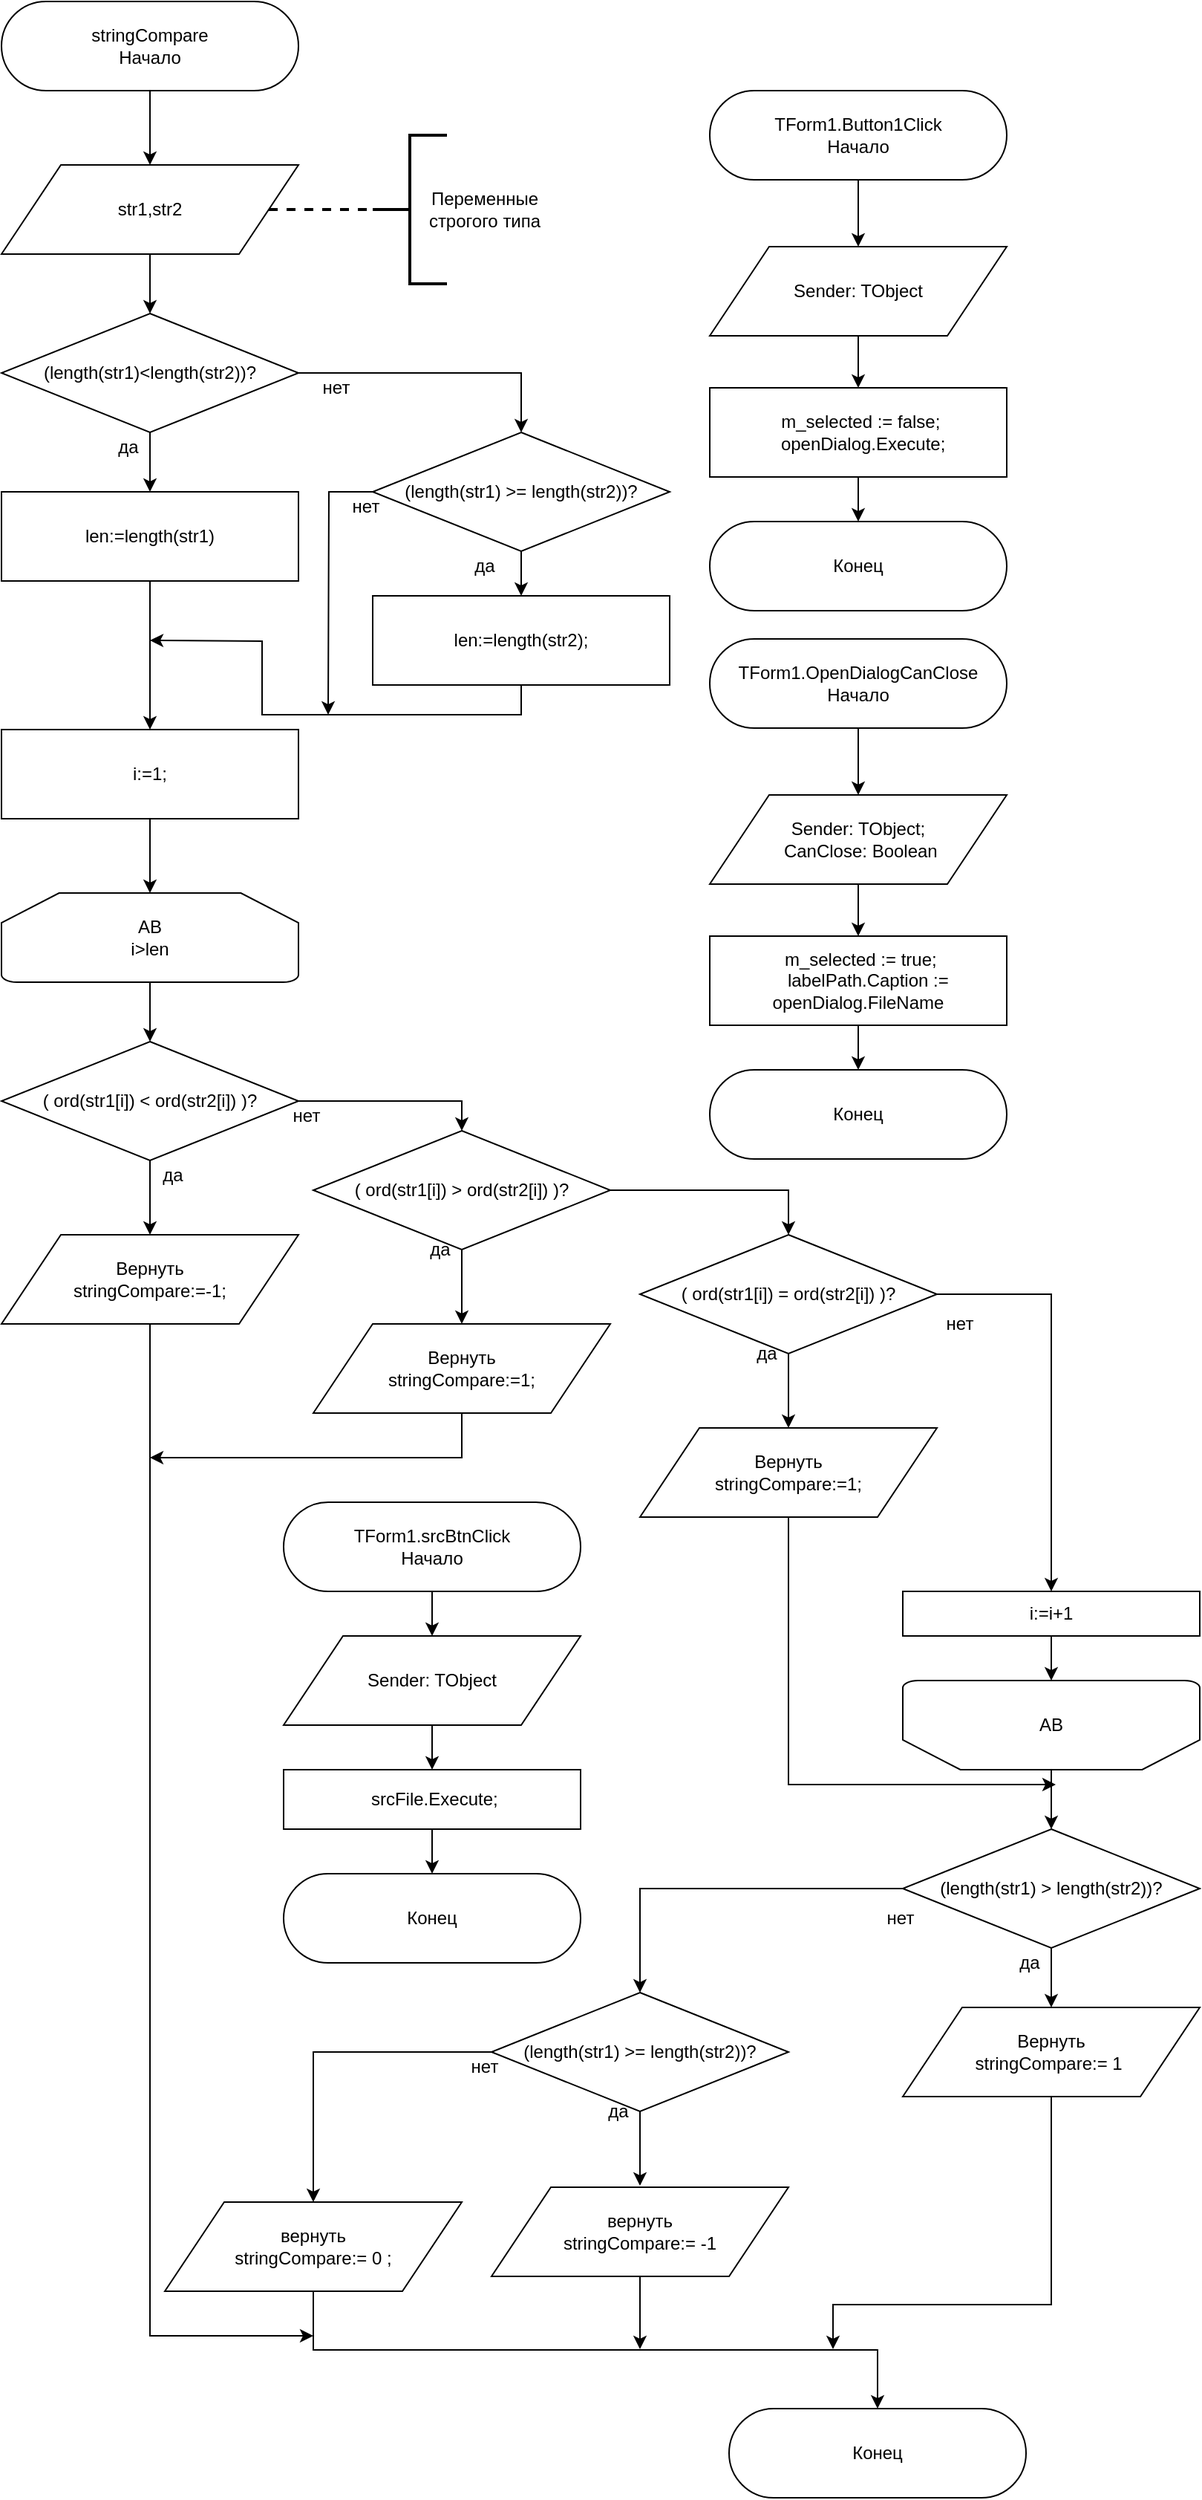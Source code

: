 <mxfile version="13.3.0" type="device"><diagram id="D-XWsW77m2gYFhPs2woJ" name="Страница 1"><mxGraphModel dx="853" dy="787" grid="1" gridSize="10" guides="1" tooltips="1" connect="1" arrows="1" fold="1" page="1" pageScale="1" pageWidth="827" pageHeight="1169" math="0" shadow="0"><root><mxCell id="0"/><mxCell id="1" parent="0"/><mxCell id="MYVQwwht-gomdJChX6DZ-1" style="edgeStyle=orthogonalEdgeStyle;rounded=0;orthogonalLoop=1;jettySize=auto;html=1;exitX=0.5;exitY=1;exitDx=0;exitDy=0;" edge="1" parent="1" source="MYVQwwht-gomdJChX6DZ-2" target="MYVQwwht-gomdJChX6DZ-5"><mxGeometry relative="1" as="geometry"/></mxCell><mxCell id="MYVQwwht-gomdJChX6DZ-2" value="stringCompare&lt;br&gt;Начало" style="rounded=1;whiteSpace=wrap;html=1;strokeWidth=1;arcSize=50;" vertex="1" parent="1"><mxGeometry x="170" y="390" width="200" height="60" as="geometry"/></mxCell><mxCell id="MYVQwwht-gomdJChX6DZ-3" style="edgeStyle=orthogonalEdgeStyle;rounded=0;orthogonalLoop=1;jettySize=auto;html=1;exitX=1;exitY=0.5;exitDx=0;exitDy=0;entryX=0;entryY=0.5;entryDx=0;entryDy=0;entryPerimeter=0;dashed=1;startArrow=none;startFill=0;endArrow=none;endFill=0;strokeWidth=2;" edge="1" parent="1" source="MYVQwwht-gomdJChX6DZ-5" target="MYVQwwht-gomdJChX6DZ-6"><mxGeometry relative="1" as="geometry"/></mxCell><mxCell id="MYVQwwht-gomdJChX6DZ-4" style="edgeStyle=orthogonalEdgeStyle;rounded=0;orthogonalLoop=1;jettySize=auto;html=1;exitX=0.5;exitY=1;exitDx=0;exitDy=0;startArrow=none;startFill=0;endArrow=classic;endFill=1;strokeWidth=1;" edge="1" parent="1" source="MYVQwwht-gomdJChX6DZ-5" target="MYVQwwht-gomdJChX6DZ-10"><mxGeometry relative="1" as="geometry"/></mxCell><mxCell id="MYVQwwht-gomdJChX6DZ-5" value="str1,str2" style="shape=parallelogram;perimeter=parallelogramPerimeter;whiteSpace=wrap;html=1;strokeWidth=1;" vertex="1" parent="1"><mxGeometry x="170" y="500" width="200" height="60" as="geometry"/></mxCell><mxCell id="MYVQwwht-gomdJChX6DZ-6" value="" style="strokeWidth=2;html=1;shape=mxgraph.flowchart.annotation_2;align=left;labelPosition=right;pointerEvents=1;" vertex="1" parent="1"><mxGeometry x="420" y="480" width="50" height="100" as="geometry"/></mxCell><mxCell id="MYVQwwht-gomdJChX6DZ-7" value="Переменные &lt;br&gt;строгого типа" style="text;html=1;align=center;verticalAlign=middle;resizable=0;points=[];autosize=1;" vertex="1" parent="1"><mxGeometry x="450" y="515" width="90" height="30" as="geometry"/></mxCell><mxCell id="MYVQwwht-gomdJChX6DZ-8" style="edgeStyle=orthogonalEdgeStyle;rounded=0;orthogonalLoop=1;jettySize=auto;html=1;exitX=1;exitY=0.5;exitDx=0;exitDy=0;entryX=0.5;entryY=0;entryDx=0;entryDy=0;startArrow=none;startFill=0;endArrow=classic;endFill=1;strokeWidth=1;" edge="1" parent="1" source="MYVQwwht-gomdJChX6DZ-10" target="MYVQwwht-gomdJChX6DZ-13"><mxGeometry relative="1" as="geometry"/></mxCell><mxCell id="MYVQwwht-gomdJChX6DZ-9" style="edgeStyle=orthogonalEdgeStyle;rounded=0;orthogonalLoop=1;jettySize=auto;html=1;exitX=0.5;exitY=1;exitDx=0;exitDy=0;startArrow=none;startFill=0;endArrow=classic;endFill=1;strokeWidth=1;" edge="1" parent="1" source="MYVQwwht-gomdJChX6DZ-10" target="MYVQwwht-gomdJChX6DZ-16"><mxGeometry relative="1" as="geometry"/></mxCell><mxCell id="MYVQwwht-gomdJChX6DZ-10" value="(length(str1)&amp;lt;length(str2))?" style="rhombus;whiteSpace=wrap;html=1;strokeWidth=1;" vertex="1" parent="1"><mxGeometry x="170" y="600" width="200" height="80" as="geometry"/></mxCell><mxCell id="MYVQwwht-gomdJChX6DZ-11" style="edgeStyle=orthogonalEdgeStyle;rounded=0;orthogonalLoop=1;jettySize=auto;html=1;exitX=0.5;exitY=1;exitDx=0;exitDy=0;startArrow=none;startFill=0;endArrow=classic;endFill=1;strokeWidth=1;" edge="1" parent="1" source="MYVQwwht-gomdJChX6DZ-13" target="MYVQwwht-gomdJChX6DZ-18"><mxGeometry relative="1" as="geometry"/></mxCell><mxCell id="MYVQwwht-gomdJChX6DZ-12" style="edgeStyle=orthogonalEdgeStyle;rounded=0;orthogonalLoop=1;jettySize=auto;html=1;exitX=0;exitY=0.5;exitDx=0;exitDy=0;startArrow=none;startFill=0;endArrow=classic;endFill=1;strokeWidth=1;" edge="1" parent="1" source="MYVQwwht-gomdJChX6DZ-13"><mxGeometry relative="1" as="geometry"><mxPoint x="390" y="870" as="targetPoint"/></mxGeometry></mxCell><mxCell id="MYVQwwht-gomdJChX6DZ-13" value="(length(str1) &amp;gt;= length(str2))?" style="rhombus;whiteSpace=wrap;html=1;strokeWidth=1;" vertex="1" parent="1"><mxGeometry x="420" y="680" width="200" height="80" as="geometry"/></mxCell><mxCell id="MYVQwwht-gomdJChX6DZ-14" value="нет" style="text;html=1;align=center;verticalAlign=middle;resizable=0;points=[];autosize=1;" vertex="1" parent="1"><mxGeometry x="380" y="640" width="30" height="20" as="geometry"/></mxCell><mxCell id="MYVQwwht-gomdJChX6DZ-15" style="edgeStyle=orthogonalEdgeStyle;rounded=0;orthogonalLoop=1;jettySize=auto;html=1;exitX=0.5;exitY=1;exitDx=0;exitDy=0;entryX=0.5;entryY=0;entryDx=0;entryDy=0;startArrow=none;startFill=0;endArrow=classic;endFill=1;strokeWidth=1;" edge="1" parent="1" source="MYVQwwht-gomdJChX6DZ-16" target="MYVQwwht-gomdJChX6DZ-22"><mxGeometry relative="1" as="geometry"/></mxCell><mxCell id="MYVQwwht-gomdJChX6DZ-16" value="len:=length(str1)" style="rounded=0;whiteSpace=wrap;html=1;strokeWidth=1;" vertex="1" parent="1"><mxGeometry x="170" y="720" width="200" height="60" as="geometry"/></mxCell><mxCell id="MYVQwwht-gomdJChX6DZ-17" style="edgeStyle=orthogonalEdgeStyle;rounded=0;orthogonalLoop=1;jettySize=auto;html=1;exitX=0.5;exitY=1;exitDx=0;exitDy=0;startArrow=none;startFill=0;endArrow=classic;endFill=1;strokeWidth=1;" edge="1" parent="1" source="MYVQwwht-gomdJChX6DZ-18"><mxGeometry relative="1" as="geometry"><mxPoint x="270" y="820" as="targetPoint"/></mxGeometry></mxCell><mxCell id="MYVQwwht-gomdJChX6DZ-18" value="len:=length(str2);" style="rounded=0;whiteSpace=wrap;html=1;strokeWidth=1;" vertex="1" parent="1"><mxGeometry x="420" y="790" width="200" height="60" as="geometry"/></mxCell><mxCell id="MYVQwwht-gomdJChX6DZ-19" value="да" style="text;html=1;align=center;verticalAlign=middle;resizable=0;points=[];autosize=1;" vertex="1" parent="1"><mxGeometry x="480" y="760" width="30" height="20" as="geometry"/></mxCell><mxCell id="MYVQwwht-gomdJChX6DZ-20" value="да" style="text;html=1;align=center;verticalAlign=middle;resizable=0;points=[];autosize=1;" vertex="1" parent="1"><mxGeometry x="240" y="680" width="30" height="20" as="geometry"/></mxCell><mxCell id="MYVQwwht-gomdJChX6DZ-21" style="edgeStyle=orthogonalEdgeStyle;rounded=0;orthogonalLoop=1;jettySize=auto;html=1;exitX=0.5;exitY=1;exitDx=0;exitDy=0;startArrow=none;startFill=0;endArrow=classic;endFill=1;strokeWidth=1;" edge="1" parent="1" source="MYVQwwht-gomdJChX6DZ-22" target="MYVQwwht-gomdJChX6DZ-24"><mxGeometry relative="1" as="geometry"/></mxCell><mxCell id="MYVQwwht-gomdJChX6DZ-22" value="i:=1;" style="rounded=0;whiteSpace=wrap;html=1;strokeWidth=1;" vertex="1" parent="1"><mxGeometry x="170" y="880" width="200" height="60" as="geometry"/></mxCell><mxCell id="MYVQwwht-gomdJChX6DZ-23" style="edgeStyle=orthogonalEdgeStyle;rounded=0;orthogonalLoop=1;jettySize=auto;html=1;exitX=0.5;exitY=1;exitDx=0;exitDy=0;exitPerimeter=0;startArrow=none;startFill=0;endArrow=classic;endFill=1;strokeWidth=1;" edge="1" parent="1" source="MYVQwwht-gomdJChX6DZ-24" target="MYVQwwht-gomdJChX6DZ-27"><mxGeometry relative="1" as="geometry"/></mxCell><mxCell id="MYVQwwht-gomdJChX6DZ-24" value="AB&lt;br&gt;i&amp;gt;len" style="strokeWidth=1;html=1;shape=mxgraph.flowchart.loop_limit;whiteSpace=wrap;" vertex="1" parent="1"><mxGeometry x="170" y="990" width="200" height="60" as="geometry"/></mxCell><mxCell id="MYVQwwht-gomdJChX6DZ-25" style="edgeStyle=orthogonalEdgeStyle;rounded=0;orthogonalLoop=1;jettySize=auto;html=1;exitX=0.5;exitY=1;exitDx=0;exitDy=0;startArrow=none;startFill=0;endArrow=classic;endFill=1;strokeWidth=1;entryX=0.5;entryY=0;entryDx=0;entryDy=0;" edge="1" parent="1" source="MYVQwwht-gomdJChX6DZ-27" target="MYVQwwht-gomdJChX6DZ-29"><mxGeometry relative="1" as="geometry"><mxPoint x="270" y="1220" as="targetPoint"/></mxGeometry></mxCell><mxCell id="MYVQwwht-gomdJChX6DZ-26" style="edgeStyle=orthogonalEdgeStyle;rounded=0;orthogonalLoop=1;jettySize=auto;html=1;exitX=1;exitY=0.5;exitDx=0;exitDy=0;entryX=0.5;entryY=0;entryDx=0;entryDy=0;startArrow=none;startFill=0;endArrow=classic;endFill=1;strokeWidth=1;" edge="1" parent="1" source="MYVQwwht-gomdJChX6DZ-27" target="MYVQwwht-gomdJChX6DZ-32"><mxGeometry relative="1" as="geometry"/></mxCell><mxCell id="MYVQwwht-gomdJChX6DZ-27" value="( ord(str1[i]) &amp;lt; ord(str2[i]) )?" style="rhombus;whiteSpace=wrap;html=1;strokeWidth=1;" vertex="1" parent="1"><mxGeometry x="170" y="1090" width="200" height="80" as="geometry"/></mxCell><mxCell id="MYVQwwht-gomdJChX6DZ-28" style="edgeStyle=orthogonalEdgeStyle;rounded=0;orthogonalLoop=1;jettySize=auto;html=1;exitX=0.5;exitY=1;exitDx=0;exitDy=0;startArrow=none;startFill=0;endArrow=classic;endFill=1;strokeWidth=1;" edge="1" parent="1" source="MYVQwwht-gomdJChX6DZ-29"><mxGeometry relative="1" as="geometry"><mxPoint x="380" y="1961" as="targetPoint"/><Array as="points"><mxPoint x="270" y="1961"/></Array></mxGeometry></mxCell><mxCell id="MYVQwwht-gomdJChX6DZ-29" value="Вернуть&lt;br&gt;stringCompare:=-1;" style="shape=parallelogram;perimeter=parallelogramPerimeter;whiteSpace=wrap;html=1;strokeWidth=1;" vertex="1" parent="1"><mxGeometry x="170" y="1220" width="200" height="60" as="geometry"/></mxCell><mxCell id="MYVQwwht-gomdJChX6DZ-30" style="edgeStyle=orthogonalEdgeStyle;rounded=0;orthogonalLoop=1;jettySize=auto;html=1;exitX=0.5;exitY=1;exitDx=0;exitDy=0;startArrow=none;startFill=0;endArrow=classic;endFill=1;strokeWidth=1;entryX=0.5;entryY=0;entryDx=0;entryDy=0;" edge="1" parent="1" source="MYVQwwht-gomdJChX6DZ-32" target="MYVQwwht-gomdJChX6DZ-34"><mxGeometry relative="1" as="geometry"><mxPoint x="480" y="1280" as="targetPoint"/></mxGeometry></mxCell><mxCell id="MYVQwwht-gomdJChX6DZ-31" style="edgeStyle=orthogonalEdgeStyle;rounded=0;orthogonalLoop=1;jettySize=auto;html=1;exitX=1;exitY=0.5;exitDx=0;exitDy=0;entryX=0.5;entryY=0;entryDx=0;entryDy=0;startArrow=none;startFill=0;endArrow=classic;endFill=1;strokeWidth=1;" edge="1" parent="1" source="MYVQwwht-gomdJChX6DZ-32" target="MYVQwwht-gomdJChX6DZ-40"><mxGeometry relative="1" as="geometry"/></mxCell><mxCell id="MYVQwwht-gomdJChX6DZ-32" value="( ord(str1[i]) &amp;gt; ord(str2[i]) )?" style="rhombus;whiteSpace=wrap;html=1;strokeWidth=1;" vertex="1" parent="1"><mxGeometry x="380" y="1150" width="200" height="80" as="geometry"/></mxCell><mxCell id="MYVQwwht-gomdJChX6DZ-33" style="edgeStyle=orthogonalEdgeStyle;rounded=0;orthogonalLoop=1;jettySize=auto;html=1;exitX=0.5;exitY=1;exitDx=0;exitDy=0;startArrow=none;startFill=0;endArrow=classic;endFill=1;strokeWidth=1;" edge="1" parent="1" source="MYVQwwht-gomdJChX6DZ-34"><mxGeometry relative="1" as="geometry"><mxPoint x="270" y="1370" as="targetPoint"/><Array as="points"><mxPoint x="480" y="1370"/><mxPoint x="270" y="1370"/></Array></mxGeometry></mxCell><mxCell id="MYVQwwht-gomdJChX6DZ-34" value="Вернуть&lt;br&gt;stringCompare:=1;" style="shape=parallelogram;perimeter=parallelogramPerimeter;whiteSpace=wrap;html=1;strokeWidth=1;" vertex="1" parent="1"><mxGeometry x="380" y="1280" width="200" height="60" as="geometry"/></mxCell><mxCell id="MYVQwwht-gomdJChX6DZ-35" value="да" style="text;html=1;align=center;verticalAlign=middle;resizable=0;points=[];autosize=1;" vertex="1" parent="1"><mxGeometry x="270" y="1170" width="30" height="20" as="geometry"/></mxCell><mxCell id="MYVQwwht-gomdJChX6DZ-36" value="нет" style="text;html=1;align=center;verticalAlign=middle;resizable=0;points=[];autosize=1;" vertex="1" parent="1"><mxGeometry x="360" y="1130" width="30" height="20" as="geometry"/></mxCell><mxCell id="MYVQwwht-gomdJChX6DZ-37" value="да" style="text;html=1;align=center;verticalAlign=middle;resizable=0;points=[];autosize=1;" vertex="1" parent="1"><mxGeometry x="450" y="1220" width="30" height="20" as="geometry"/></mxCell><mxCell id="MYVQwwht-gomdJChX6DZ-38" style="edgeStyle=orthogonalEdgeStyle;rounded=0;orthogonalLoop=1;jettySize=auto;html=1;exitX=0.5;exitY=1;exitDx=0;exitDy=0;startArrow=none;startFill=0;endArrow=classic;endFill=1;strokeWidth=1;entryX=0.5;entryY=0;entryDx=0;entryDy=0;" edge="1" parent="1" source="MYVQwwht-gomdJChX6DZ-40" target="MYVQwwht-gomdJChX6DZ-42"><mxGeometry relative="1" as="geometry"><mxPoint x="700" y="1350" as="targetPoint"/></mxGeometry></mxCell><mxCell id="MYVQwwht-gomdJChX6DZ-39" style="edgeStyle=orthogonalEdgeStyle;rounded=0;orthogonalLoop=1;jettySize=auto;html=1;exitX=1;exitY=0.5;exitDx=0;exitDy=0;startArrow=none;startFill=0;endArrow=classic;endFill=1;strokeWidth=1;" edge="1" parent="1" source="MYVQwwht-gomdJChX6DZ-40" target="MYVQwwht-gomdJChX6DZ-45"><mxGeometry relative="1" as="geometry"/></mxCell><mxCell id="MYVQwwht-gomdJChX6DZ-40" value="( ord(str1[i]) = ord(str2[i]) )?" style="rhombus;whiteSpace=wrap;html=1;strokeWidth=1;" vertex="1" parent="1"><mxGeometry x="600" y="1220" width="200" height="80" as="geometry"/></mxCell><mxCell id="MYVQwwht-gomdJChX6DZ-41" style="edgeStyle=orthogonalEdgeStyle;rounded=0;orthogonalLoop=1;jettySize=auto;html=1;exitX=0.5;exitY=1;exitDx=0;exitDy=0;startArrow=none;startFill=0;endArrow=classic;endFill=1;strokeWidth=1;" edge="1" parent="1" source="MYVQwwht-gomdJChX6DZ-42"><mxGeometry relative="1" as="geometry"><mxPoint x="880" y="1590" as="targetPoint"/><Array as="points"><mxPoint x="700" y="1590"/></Array></mxGeometry></mxCell><mxCell id="MYVQwwht-gomdJChX6DZ-42" value="Вернуть&lt;br&gt;stringCompare:=1;" style="shape=parallelogram;perimeter=parallelogramPerimeter;whiteSpace=wrap;html=1;strokeWidth=1;" vertex="1" parent="1"><mxGeometry x="600" y="1350" width="200" height="60" as="geometry"/></mxCell><mxCell id="MYVQwwht-gomdJChX6DZ-43" value="да" style="text;html=1;align=center;verticalAlign=middle;resizable=0;points=[];autosize=1;" vertex="1" parent="1"><mxGeometry x="670" y="1290" width="30" height="20" as="geometry"/></mxCell><mxCell id="MYVQwwht-gomdJChX6DZ-44" style="edgeStyle=orthogonalEdgeStyle;rounded=0;orthogonalLoop=1;jettySize=auto;html=1;exitX=0.5;exitY=1;exitDx=0;exitDy=0;startArrow=none;startFill=0;endArrow=classic;endFill=1;strokeWidth=1;" edge="1" parent="1" source="MYVQwwht-gomdJChX6DZ-45" target="MYVQwwht-gomdJChX6DZ-48"><mxGeometry relative="1" as="geometry"/></mxCell><mxCell id="MYVQwwht-gomdJChX6DZ-45" value="i:=i+1" style="rounded=0;whiteSpace=wrap;html=1;strokeWidth=1;" vertex="1" parent="1"><mxGeometry x="777" y="1460" width="200" height="30" as="geometry"/></mxCell><mxCell id="MYVQwwht-gomdJChX6DZ-46" value="нет" style="text;html=1;align=center;verticalAlign=middle;resizable=0;points=[];autosize=1;" vertex="1" parent="1"><mxGeometry x="800" y="1270" width="30" height="20" as="geometry"/></mxCell><mxCell id="MYVQwwht-gomdJChX6DZ-47" style="edgeStyle=orthogonalEdgeStyle;rounded=0;orthogonalLoop=1;jettySize=auto;html=1;exitX=0.5;exitY=0;exitDx=0;exitDy=0;exitPerimeter=0;entryX=0.5;entryY=0;entryDx=0;entryDy=0;startArrow=none;startFill=0;endArrow=classic;endFill=1;strokeWidth=1;" edge="1" parent="1" source="MYVQwwht-gomdJChX6DZ-48"><mxGeometry relative="1" as="geometry"><mxPoint x="877" y="1620" as="targetPoint"/></mxGeometry></mxCell><mxCell id="MYVQwwht-gomdJChX6DZ-48" value="AB" style="strokeWidth=1;html=1;shape=mxgraph.flowchart.loop_limit;whiteSpace=wrap;direction=west;" vertex="1" parent="1"><mxGeometry x="777" y="1520" width="200" height="60" as="geometry"/></mxCell><mxCell id="MYVQwwht-gomdJChX6DZ-49" style="edgeStyle=orthogonalEdgeStyle;rounded=0;orthogonalLoop=1;jettySize=auto;html=1;exitX=0;exitY=0.5;exitDx=0;exitDy=0;entryX=0.5;entryY=0;entryDx=0;entryDy=0;startArrow=none;startFill=0;endArrow=classic;endFill=1;strokeWidth=1;" edge="1" parent="1" source="MYVQwwht-gomdJChX6DZ-51" target="MYVQwwht-gomdJChX6DZ-54"><mxGeometry relative="1" as="geometry"/></mxCell><mxCell id="MYVQwwht-gomdJChX6DZ-50" style="edgeStyle=orthogonalEdgeStyle;rounded=0;orthogonalLoop=1;jettySize=auto;html=1;exitX=0.5;exitY=1;exitDx=0;exitDy=0;startArrow=none;startFill=0;endArrow=classic;endFill=1;strokeWidth=1;" edge="1" parent="1" source="MYVQwwht-gomdJChX6DZ-51"><mxGeometry relative="1" as="geometry"><mxPoint x="877" y="1740" as="targetPoint"/></mxGeometry></mxCell><mxCell id="MYVQwwht-gomdJChX6DZ-51" value="(length(str1) &amp;gt; length(str2))?" style="rhombus;whiteSpace=wrap;html=1;strokeWidth=1;" vertex="1" parent="1"><mxGeometry x="777" y="1620" width="200" height="80" as="geometry"/></mxCell><mxCell id="MYVQwwht-gomdJChX6DZ-52" style="edgeStyle=orthogonalEdgeStyle;rounded=0;orthogonalLoop=1;jettySize=auto;html=1;exitX=0.5;exitY=1;exitDx=0;exitDy=0;startArrow=none;startFill=0;endArrow=classic;endFill=1;strokeWidth=1;" edge="1" parent="1" source="MYVQwwht-gomdJChX6DZ-54"><mxGeometry relative="1" as="geometry"><mxPoint x="600" y="1860" as="targetPoint"/></mxGeometry></mxCell><mxCell id="MYVQwwht-gomdJChX6DZ-53" style="edgeStyle=orthogonalEdgeStyle;rounded=0;orthogonalLoop=1;jettySize=auto;html=1;exitX=0;exitY=0.5;exitDx=0;exitDy=0;startArrow=none;startFill=0;endArrow=classic;endFill=1;strokeWidth=1;" edge="1" parent="1" source="MYVQwwht-gomdJChX6DZ-54" target="MYVQwwht-gomdJChX6DZ-62"><mxGeometry relative="1" as="geometry"/></mxCell><mxCell id="MYVQwwht-gomdJChX6DZ-54" value="(length(str1) &amp;gt;= length(str2))?" style="rhombus;whiteSpace=wrap;html=1;strokeWidth=1;" vertex="1" parent="1"><mxGeometry x="500" y="1730" width="200" height="80" as="geometry"/></mxCell><mxCell id="MYVQwwht-gomdJChX6DZ-55" value="нет" style="text;html=1;align=center;verticalAlign=middle;resizable=0;points=[];autosize=1;" vertex="1" parent="1"><mxGeometry x="760" y="1670" width="30" height="20" as="geometry"/></mxCell><mxCell id="MYVQwwht-gomdJChX6DZ-56" value="да" style="text;html=1;align=center;verticalAlign=middle;resizable=0;points=[];autosize=1;" vertex="1" parent="1"><mxGeometry x="847" y="1700" width="30" height="20" as="geometry"/></mxCell><mxCell id="MYVQwwht-gomdJChX6DZ-57" style="edgeStyle=orthogonalEdgeStyle;rounded=0;orthogonalLoop=1;jettySize=auto;html=1;exitX=0.5;exitY=1;exitDx=0;exitDy=0;startArrow=none;startFill=0;endArrow=classic;endFill=1;strokeWidth=1;" edge="1" parent="1" source="MYVQwwht-gomdJChX6DZ-58"><mxGeometry relative="1" as="geometry"><mxPoint x="730" y="1970" as="targetPoint"/><Array as="points"><mxPoint x="877" y="1940"/><mxPoint x="730" y="1940"/></Array></mxGeometry></mxCell><mxCell id="MYVQwwht-gomdJChX6DZ-58" value="Вернуть&lt;br&gt;stringCompare:= 1&amp;nbsp;" style="shape=parallelogram;perimeter=parallelogramPerimeter;whiteSpace=wrap;html=1;strokeWidth=1;" vertex="1" parent="1"><mxGeometry x="777" y="1740" width="200" height="60" as="geometry"/></mxCell><mxCell id="MYVQwwht-gomdJChX6DZ-59" style="edgeStyle=orthogonalEdgeStyle;rounded=0;orthogonalLoop=1;jettySize=auto;html=1;exitX=0.5;exitY=1;exitDx=0;exitDy=0;startArrow=none;startFill=0;endArrow=classic;endFill=1;strokeWidth=1;" edge="1" parent="1" source="MYVQwwht-gomdJChX6DZ-60"><mxGeometry relative="1" as="geometry"><mxPoint x="600" y="1970" as="targetPoint"/></mxGeometry></mxCell><mxCell id="MYVQwwht-gomdJChX6DZ-60" value="вернуть&lt;br&gt;stringCompare:= -1" style="shape=parallelogram;perimeter=parallelogramPerimeter;whiteSpace=wrap;html=1;strokeWidth=1;" vertex="1" parent="1"><mxGeometry x="500" y="1861" width="200" height="60" as="geometry"/></mxCell><mxCell id="MYVQwwht-gomdJChX6DZ-61" style="edgeStyle=orthogonalEdgeStyle;rounded=0;orthogonalLoop=1;jettySize=auto;html=1;exitX=0.5;exitY=1;exitDx=0;exitDy=0;startArrow=none;startFill=0;endArrow=classic;endFill=1;strokeWidth=1;" edge="1" parent="1" source="MYVQwwht-gomdJChX6DZ-62" target="MYVQwwht-gomdJChX6DZ-63"><mxGeometry relative="1" as="geometry"/></mxCell><mxCell id="MYVQwwht-gomdJChX6DZ-62" value="вернуть&lt;br&gt;stringCompare:= 0 ;" style="shape=parallelogram;perimeter=parallelogramPerimeter;whiteSpace=wrap;html=1;strokeWidth=1;" vertex="1" parent="1"><mxGeometry x="280" y="1871" width="200" height="60" as="geometry"/></mxCell><mxCell id="MYVQwwht-gomdJChX6DZ-63" value="Конец" style="rounded=1;whiteSpace=wrap;html=1;strokeWidth=1;arcSize=50;" vertex="1" parent="1"><mxGeometry x="660" y="2010" width="200" height="60" as="geometry"/></mxCell><mxCell id="MYVQwwht-gomdJChX6DZ-64" value="нет" style="text;html=1;align=center;verticalAlign=middle;resizable=0;points=[];autosize=1;" vertex="1" parent="1"><mxGeometry x="400" y="720" width="30" height="20" as="geometry"/></mxCell><mxCell id="MYVQwwht-gomdJChX6DZ-65" value="да" style="text;html=1;align=center;verticalAlign=middle;resizable=0;points=[];autosize=1;" vertex="1" parent="1"><mxGeometry x="570" y="1800" width="30" height="20" as="geometry"/></mxCell><mxCell id="MYVQwwht-gomdJChX6DZ-66" value="нет" style="text;html=1;align=center;verticalAlign=middle;resizable=0;points=[];autosize=1;" vertex="1" parent="1"><mxGeometry x="480" y="1770" width="30" height="20" as="geometry"/></mxCell><mxCell id="MYVQwwht-gomdJChX6DZ-67" style="edgeStyle=orthogonalEdgeStyle;rounded=0;orthogonalLoop=1;jettySize=auto;html=1;exitX=0.5;exitY=1;exitDx=0;exitDy=0;startArrow=none;startFill=0;endArrow=classic;endFill=1;strokeWidth=1;" edge="1" parent="1" source="MYVQwwht-gomdJChX6DZ-68" target="MYVQwwht-gomdJChX6DZ-70"><mxGeometry relative="1" as="geometry"/></mxCell><mxCell id="MYVQwwht-gomdJChX6DZ-68" value="TForm1.srcBtnClick&lt;br&gt;Начало" style="rounded=1;whiteSpace=wrap;html=1;strokeWidth=1;arcSize=50;" vertex="1" parent="1"><mxGeometry x="360" y="1400" width="200" height="60" as="geometry"/></mxCell><mxCell id="MYVQwwht-gomdJChX6DZ-69" style="edgeStyle=orthogonalEdgeStyle;rounded=0;orthogonalLoop=1;jettySize=auto;html=1;exitX=0.5;exitY=1;exitDx=0;exitDy=0;startArrow=none;startFill=0;endArrow=classic;endFill=1;strokeWidth=1;" edge="1" parent="1" source="MYVQwwht-gomdJChX6DZ-70" target="MYVQwwht-gomdJChX6DZ-72"><mxGeometry relative="1" as="geometry"/></mxCell><mxCell id="MYVQwwht-gomdJChX6DZ-70" value="Sender: TObject" style="shape=parallelogram;perimeter=parallelogramPerimeter;whiteSpace=wrap;html=1;strokeWidth=1;" vertex="1" parent="1"><mxGeometry x="360" y="1490" width="200" height="60" as="geometry"/></mxCell><mxCell id="MYVQwwht-gomdJChX6DZ-71" style="edgeStyle=orthogonalEdgeStyle;rounded=0;orthogonalLoop=1;jettySize=auto;html=1;exitX=0.5;exitY=1;exitDx=0;exitDy=0;startArrow=none;startFill=0;endArrow=classic;endFill=1;strokeWidth=1;" edge="1" parent="1" source="MYVQwwht-gomdJChX6DZ-72" target="MYVQwwht-gomdJChX6DZ-73"><mxGeometry relative="1" as="geometry"/></mxCell><mxCell id="MYVQwwht-gomdJChX6DZ-72" value="&amp;nbsp;srcFile.Execute;" style="rounded=0;whiteSpace=wrap;html=1;strokeWidth=1;" vertex="1" parent="1"><mxGeometry x="360" y="1580" width="200" height="40" as="geometry"/></mxCell><mxCell id="MYVQwwht-gomdJChX6DZ-73" value="Конец" style="rounded=1;whiteSpace=wrap;html=1;strokeWidth=1;arcSize=50;" vertex="1" parent="1"><mxGeometry x="360" y="1650" width="200" height="60" as="geometry"/></mxCell><mxCell id="MYVQwwht-gomdJChX6DZ-166" style="edgeStyle=orthogonalEdgeStyle;rounded=0;orthogonalLoop=1;jettySize=auto;html=1;exitX=0.5;exitY=1;exitDx=0;exitDy=0;" edge="1" parent="1" source="MYVQwwht-gomdJChX6DZ-164" target="MYVQwwht-gomdJChX6DZ-165"><mxGeometry relative="1" as="geometry"/></mxCell><mxCell id="MYVQwwht-gomdJChX6DZ-164" value="TForm1.Button1Click&lt;br&gt;Начало" style="rounded=1;whiteSpace=wrap;html=1;arcSize=50;" vertex="1" parent="1"><mxGeometry x="647" y="450" width="200" height="60" as="geometry"/></mxCell><mxCell id="MYVQwwht-gomdJChX6DZ-168" style="edgeStyle=orthogonalEdgeStyle;rounded=0;orthogonalLoop=1;jettySize=auto;html=1;exitX=0.5;exitY=1;exitDx=0;exitDy=0;" edge="1" parent="1" source="MYVQwwht-gomdJChX6DZ-165" target="MYVQwwht-gomdJChX6DZ-167"><mxGeometry relative="1" as="geometry"/></mxCell><mxCell id="MYVQwwht-gomdJChX6DZ-165" value="Sender: TObject" style="shape=parallelogram;perimeter=parallelogramPerimeter;whiteSpace=wrap;html=1;" vertex="1" parent="1"><mxGeometry x="647" y="555" width="200" height="60" as="geometry"/></mxCell><mxCell id="MYVQwwht-gomdJChX6DZ-170" style="edgeStyle=orthogonalEdgeStyle;rounded=0;orthogonalLoop=1;jettySize=auto;html=1;exitX=0.5;exitY=1;exitDx=0;exitDy=0;" edge="1" parent="1" source="MYVQwwht-gomdJChX6DZ-167" target="MYVQwwht-gomdJChX6DZ-169"><mxGeometry relative="1" as="geometry"/></mxCell><mxCell id="MYVQwwht-gomdJChX6DZ-167" value="&lt;div&gt;&amp;nbsp;m_selected := false;&lt;/div&gt;&lt;div&gt;&amp;nbsp; openDialog.Execute;&lt;/div&gt;" style="rounded=0;whiteSpace=wrap;html=1;" vertex="1" parent="1"><mxGeometry x="647" y="650" width="200" height="60" as="geometry"/></mxCell><mxCell id="MYVQwwht-gomdJChX6DZ-169" value="Конец" style="rounded=1;whiteSpace=wrap;html=1;arcSize=50;" vertex="1" parent="1"><mxGeometry x="647" y="740" width="200" height="60" as="geometry"/></mxCell><mxCell id="MYVQwwht-gomdJChX6DZ-171" style="edgeStyle=orthogonalEdgeStyle;rounded=0;orthogonalLoop=1;jettySize=auto;html=1;exitX=0.5;exitY=1;exitDx=0;exitDy=0;" edge="1" parent="1" source="MYVQwwht-gomdJChX6DZ-172" target="MYVQwwht-gomdJChX6DZ-174"><mxGeometry relative="1" as="geometry"/></mxCell><mxCell id="MYVQwwht-gomdJChX6DZ-172" value="TForm1.OpenDialogCanClose&lt;br&gt;Начало" style="rounded=1;whiteSpace=wrap;html=1;arcSize=50;" vertex="1" parent="1"><mxGeometry x="647" y="819" width="200" height="60" as="geometry"/></mxCell><mxCell id="MYVQwwht-gomdJChX6DZ-173" style="edgeStyle=orthogonalEdgeStyle;rounded=0;orthogonalLoop=1;jettySize=auto;html=1;exitX=0.5;exitY=1;exitDx=0;exitDy=0;" edge="1" parent="1" source="MYVQwwht-gomdJChX6DZ-174" target="MYVQwwht-gomdJChX6DZ-176"><mxGeometry relative="1" as="geometry"/></mxCell><mxCell id="MYVQwwht-gomdJChX6DZ-174" value="&lt;div&gt;Sender: TObject;&lt;/div&gt;&lt;div&gt;&amp;nbsp;CanClose: Boolean&lt;/div&gt;" style="shape=parallelogram;perimeter=parallelogramPerimeter;whiteSpace=wrap;html=1;" vertex="1" parent="1"><mxGeometry x="647" y="924" width="200" height="60" as="geometry"/></mxCell><mxCell id="MYVQwwht-gomdJChX6DZ-175" style="edgeStyle=orthogonalEdgeStyle;rounded=0;orthogonalLoop=1;jettySize=auto;html=1;exitX=0.5;exitY=1;exitDx=0;exitDy=0;" edge="1" parent="1" source="MYVQwwht-gomdJChX6DZ-176" target="MYVQwwht-gomdJChX6DZ-177"><mxGeometry relative="1" as="geometry"/></mxCell><mxCell id="MYVQwwht-gomdJChX6DZ-176" value="&lt;div&gt;&amp;nbsp;m_selected := true;&lt;/div&gt;&lt;div&gt;&amp;nbsp; &amp;nbsp; labelPath.Caption := openDialog.FileName&lt;/div&gt;" style="rounded=0;whiteSpace=wrap;html=1;" vertex="1" parent="1"><mxGeometry x="647" y="1019" width="200" height="60" as="geometry"/></mxCell><mxCell id="MYVQwwht-gomdJChX6DZ-177" value="Конец" style="rounded=1;whiteSpace=wrap;html=1;arcSize=50;" vertex="1" parent="1"><mxGeometry x="647" y="1109" width="200" height="60" as="geometry"/></mxCell></root></mxGraphModel></diagram></mxfile>